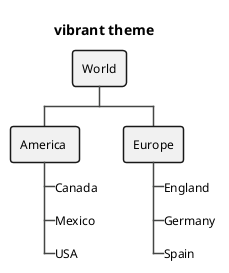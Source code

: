 ' Do not edit
' Theme Gallery
' autogenerated by script
'
@startwbs
!theme vibrant
title vibrant theme
* World
** America 
***_ Canada 
***_ Mexico
***_ USA
** Europe
***_  England
***_  Germany
***_  Spain
@endwbs
